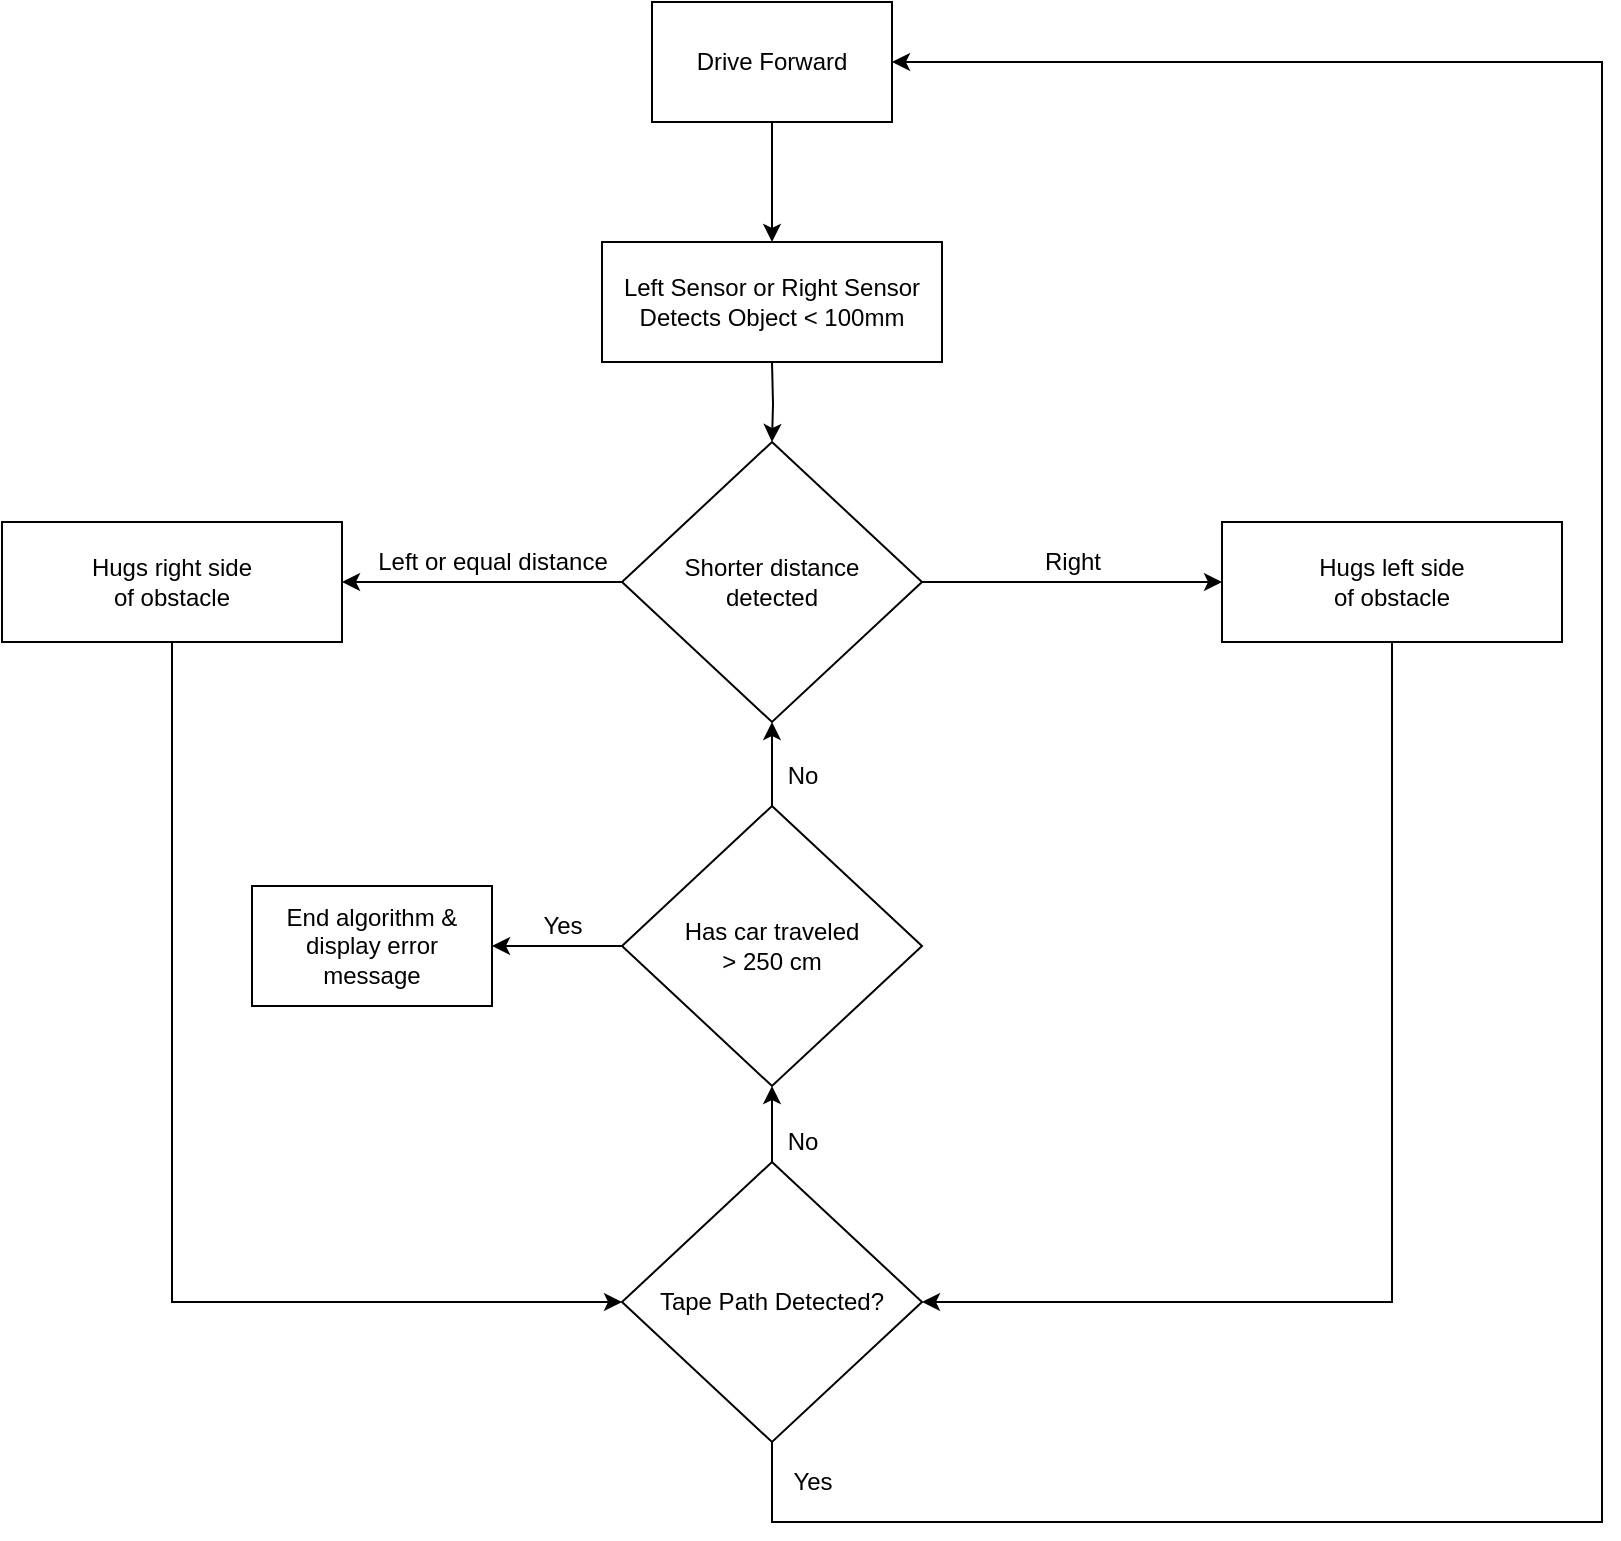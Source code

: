 <mxfile version="12.4.1" type="device" pages="1"><diagram id="Z2PeJ9SAXDakioIhvY72" name="Page-1"><mxGraphModel dx="1742" dy="753" grid="1" gridSize="10" guides="1" tooltips="1" connect="1" arrows="1" fold="1" page="1" pageScale="1" pageWidth="850" pageHeight="1100" math="0" shadow="0"><root><mxCell id="0"/><mxCell id="1" parent="0"/><mxCell id="rdN5r_Xcx_XptDXjFFV6-3" value="" style="edgeStyle=orthogonalEdgeStyle;rounded=0;orthogonalLoop=1;jettySize=auto;html=1;" edge="1" parent="1" source="rdN5r_Xcx_XptDXjFFV6-1" target="rdN5r_Xcx_XptDXjFFV6-2"><mxGeometry relative="1" as="geometry"/></mxCell><mxCell id="rdN5r_Xcx_XptDXjFFV6-1" value="Drive Forward" style="rounded=0;whiteSpace=wrap;html=1;" vertex="1" parent="1"><mxGeometry x="45" y="190" width="120" height="60" as="geometry"/></mxCell><mxCell id="rdN5r_Xcx_XptDXjFFV6-2" value="&lt;div&gt;Left Sensor or Right Sensor&lt;/div&gt;&lt;div&gt;Detects Object &amp;lt; 100mm&lt;br&gt;&lt;/div&gt;" style="rounded=0;whiteSpace=wrap;html=1;" vertex="1" parent="1"><mxGeometry x="20" y="310" width="170" height="60" as="geometry"/></mxCell><mxCell id="rdN5r_Xcx_XptDXjFFV6-12" value="" style="edgeStyle=orthogonalEdgeStyle;rounded=0;orthogonalLoop=1;jettySize=auto;html=1;entryX=0.5;entryY=0;entryDx=0;entryDy=0;" edge="1" parent="1" target="rdN5r_Xcx_XptDXjFFV6-24"><mxGeometry relative="1" as="geometry"><mxPoint x="105" y="370" as="sourcePoint"/><mxPoint x="105" y="440" as="targetPoint"/></mxGeometry></mxCell><mxCell id="rdN5r_Xcx_XptDXjFFV6-16" value="" style="edgeStyle=orthogonalEdgeStyle;rounded=0;orthogonalLoop=1;jettySize=auto;html=1;exitX=1;exitY=0.5;exitDx=0;exitDy=0;" edge="1" parent="1" source="rdN5r_Xcx_XptDXjFFV6-24" target="rdN5r_Xcx_XptDXjFFV6-15"><mxGeometry relative="1" as="geometry"><mxPoint x="150" y="480" as="sourcePoint"/></mxGeometry></mxCell><mxCell id="rdN5r_Xcx_XptDXjFFV6-18" value="" style="edgeStyle=orthogonalEdgeStyle;rounded=0;orthogonalLoop=1;jettySize=auto;html=1;exitX=0;exitY=0.5;exitDx=0;exitDy=0;" edge="1" parent="1" source="rdN5r_Xcx_XptDXjFFV6-24" target="rdN5r_Xcx_XptDXjFFV6-17"><mxGeometry relative="1" as="geometry"><mxPoint x="60" y="480" as="sourcePoint"/></mxGeometry></mxCell><mxCell id="rdN5r_Xcx_XptDXjFFV6-38" value="" style="edgeStyle=orthogonalEdgeStyle;rounded=0;orthogonalLoop=1;jettySize=auto;html=1;" edge="1" parent="1" source="rdN5r_Xcx_XptDXjFFV6-17" target="rdN5r_Xcx_XptDXjFFV6-41"><mxGeometry relative="1" as="geometry"><mxPoint x="20" y="720" as="targetPoint"/><Array as="points"><mxPoint x="-195" y="840"/></Array></mxGeometry></mxCell><mxCell id="rdN5r_Xcx_XptDXjFFV6-17" value="&lt;div&gt;Hugs right side&lt;br&gt;&lt;/div&gt;&lt;div&gt;of obstacle&lt;br&gt;&lt;/div&gt;" style="rounded=0;whiteSpace=wrap;html=1;" vertex="1" parent="1"><mxGeometry x="-280" y="450" width="170" height="60" as="geometry"/></mxCell><mxCell id="rdN5r_Xcx_XptDXjFFV6-36" value="" style="edgeStyle=orthogonalEdgeStyle;rounded=0;orthogonalLoop=1;jettySize=auto;html=1;entryX=1;entryY=0.5;entryDx=0;entryDy=0;" edge="1" parent="1" source="rdN5r_Xcx_XptDXjFFV6-15" target="rdN5r_Xcx_XptDXjFFV6-41"><mxGeometry relative="1" as="geometry"><mxPoint x="190" y="720" as="targetPoint"/><Array as="points"><mxPoint x="415" y="840"/></Array></mxGeometry></mxCell><mxCell id="rdN5r_Xcx_XptDXjFFV6-15" value="&lt;div&gt;Hugs left side&lt;br&gt;&lt;/div&gt;&lt;div&gt;of obstacle&lt;br&gt;&lt;/div&gt;" style="rounded=0;whiteSpace=wrap;html=1;" vertex="1" parent="1"><mxGeometry x="330" y="450" width="170" height="60" as="geometry"/></mxCell><mxCell id="rdN5r_Xcx_XptDXjFFV6-19" value="Left or equal distance" style="text;html=1;align=center;verticalAlign=middle;resizable=0;points=[];;autosize=1;" vertex="1" parent="1"><mxGeometry x="-100" y="460" width="130" height="20" as="geometry"/></mxCell><mxCell id="rdN5r_Xcx_XptDXjFFV6-20" value="Right" style="text;html=1;align=center;verticalAlign=middle;resizable=0;points=[];;autosize=1;" vertex="1" parent="1"><mxGeometry x="235" y="460" width="40" height="20" as="geometry"/></mxCell><mxCell id="rdN5r_Xcx_XptDXjFFV6-24" value="&lt;div&gt;Shorter distance &lt;br&gt;&lt;/div&gt;&lt;div&gt;detected &lt;br&gt;&lt;/div&gt;" style="rhombus;whiteSpace=wrap;html=1;" vertex="1" parent="1"><mxGeometry x="30" y="410" width="150" height="140" as="geometry"/></mxCell><mxCell id="rdN5r_Xcx_XptDXjFFV6-43" style="edgeStyle=orthogonalEdgeStyle;rounded=0;orthogonalLoop=1;jettySize=auto;html=1;exitX=0.5;exitY=0;exitDx=0;exitDy=0;entryX=0.5;entryY=1;entryDx=0;entryDy=0;" edge="1" parent="1" source="rdN5r_Xcx_XptDXjFFV6-41" target="rdN5r_Xcx_XptDXjFFV6-48"><mxGeometry relative="1" as="geometry"><mxPoint x="105" y="720" as="targetPoint"/></mxGeometry></mxCell><mxCell id="rdN5r_Xcx_XptDXjFFV6-44" style="edgeStyle=orthogonalEdgeStyle;rounded=0;orthogonalLoop=1;jettySize=auto;html=1;entryX=1;entryY=0.5;entryDx=0;entryDy=0;" edge="1" parent="1" source="rdN5r_Xcx_XptDXjFFV6-41" target="rdN5r_Xcx_XptDXjFFV6-1"><mxGeometry relative="1" as="geometry"><mxPoint x="620" y="880" as="targetPoint"/><Array as="points"><mxPoint x="105" y="950"/><mxPoint x="520" y="950"/><mxPoint x="520" y="220"/></Array></mxGeometry></mxCell><mxCell id="rdN5r_Xcx_XptDXjFFV6-41" value="Tape Path Detected?" style="rhombus;whiteSpace=wrap;html=1;" vertex="1" parent="1"><mxGeometry x="30" y="770" width="150" height="140" as="geometry"/></mxCell><mxCell id="rdN5r_Xcx_XptDXjFFV6-45" value="No" style="text;html=1;align=center;verticalAlign=middle;resizable=0;points=[];;autosize=1;" vertex="1" parent="1"><mxGeometry x="105" y="750" width="30" height="20" as="geometry"/></mxCell><mxCell id="rdN5r_Xcx_XptDXjFFV6-46" value="Yes" style="text;html=1;align=center;verticalAlign=middle;resizable=0;points=[];;autosize=1;" vertex="1" parent="1"><mxGeometry x="105" y="920" width="40" height="20" as="geometry"/></mxCell><mxCell id="rdN5r_Xcx_XptDXjFFV6-51" value="" style="edgeStyle=orthogonalEdgeStyle;rounded=0;orthogonalLoop=1;jettySize=auto;html=1;" edge="1" parent="1" source="rdN5r_Xcx_XptDXjFFV6-48" target="rdN5r_Xcx_XptDXjFFV6-24"><mxGeometry relative="1" as="geometry"/></mxCell><mxCell id="rdN5r_Xcx_XptDXjFFV6-54" value="" style="edgeStyle=orthogonalEdgeStyle;rounded=0;orthogonalLoop=1;jettySize=auto;html=1;entryX=1;entryY=0.5;entryDx=0;entryDy=0;" edge="1" parent="1" source="rdN5r_Xcx_XptDXjFFV6-48" target="rdN5r_Xcx_XptDXjFFV6-55"><mxGeometry relative="1" as="geometry"><mxPoint x="-30" y="662" as="targetPoint"/></mxGeometry></mxCell><mxCell id="rdN5r_Xcx_XptDXjFFV6-48" value="&lt;div&gt;Has car traveled &lt;br&gt;&lt;/div&gt;&lt;div&gt;&amp;gt; 250 cm&lt;/div&gt;" style="rhombus;whiteSpace=wrap;html=1;" vertex="1" parent="1"><mxGeometry x="30" y="592" width="150" height="140" as="geometry"/></mxCell><mxCell id="rdN5r_Xcx_XptDXjFFV6-52" value="No" style="text;html=1;align=center;verticalAlign=middle;resizable=0;points=[];;autosize=1;" vertex="1" parent="1"><mxGeometry x="105" y="567" width="30" height="20" as="geometry"/></mxCell><mxCell id="rdN5r_Xcx_XptDXjFFV6-55" value="End algorithm &amp;amp; display error message" style="rounded=0;whiteSpace=wrap;html=1;" vertex="1" parent="1"><mxGeometry x="-155" y="632" width="120" height="60" as="geometry"/></mxCell><mxCell id="rdN5r_Xcx_XptDXjFFV6-57" value="Yes" style="text;html=1;align=center;verticalAlign=middle;resizable=0;points=[];;autosize=1;" vertex="1" parent="1"><mxGeometry x="-20" y="642" width="40" height="20" as="geometry"/></mxCell></root></mxGraphModel></diagram></mxfile>